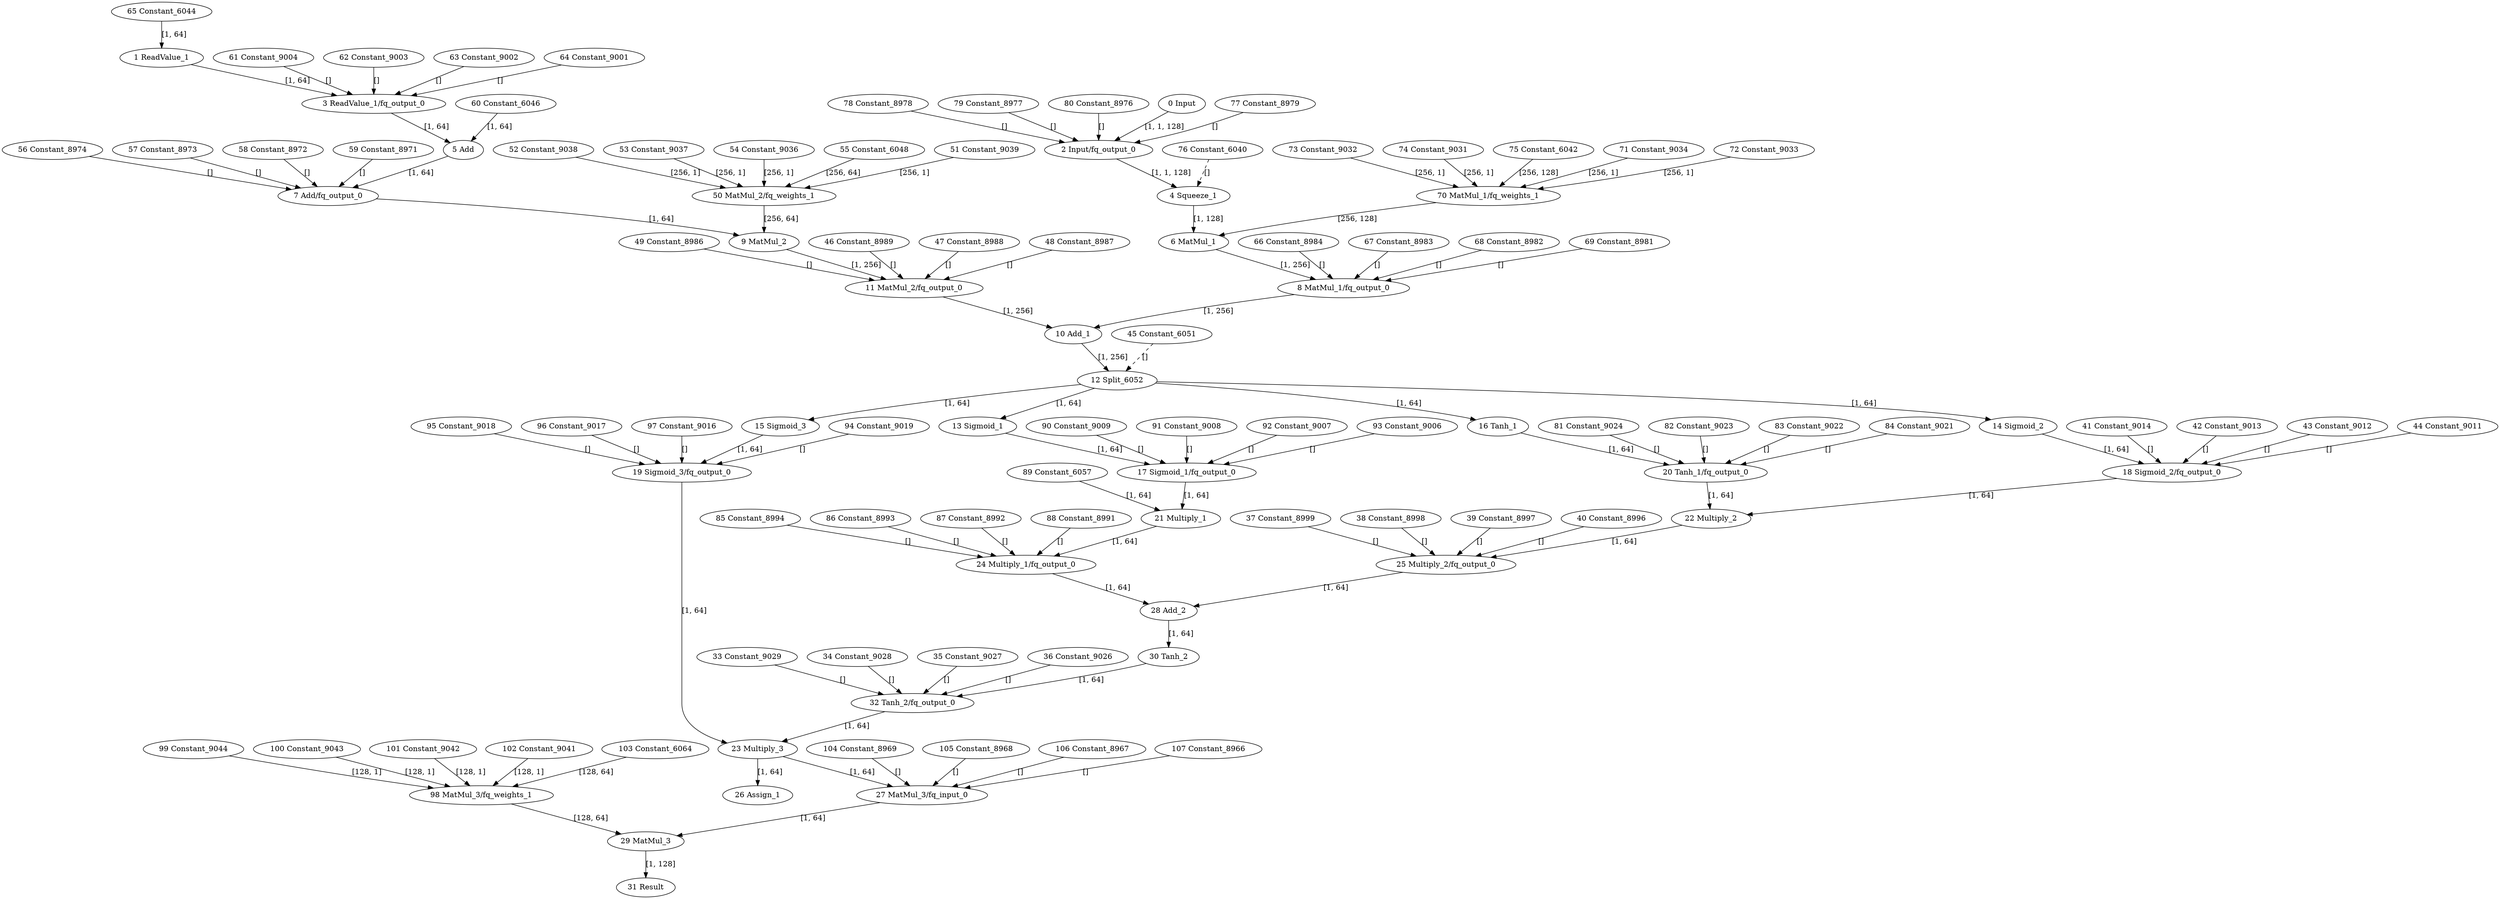 strict digraph  {
"0 Input" [id=0, type=Parameter];
"1 ReadValue_1" [id=1, type=ReadValue];
"2 Input/fq_output_0" [id=2, type=FakeQuantize];
"3 ReadValue_1/fq_output_0" [id=3, type=FakeQuantize];
"4 Squeeze_1" [id=4, type=Squeeze];
"5 Add" [id=5, type=Add];
"6 MatMul_1" [id=6, type=MatMul];
"7 Add/fq_output_0" [id=7, type=FakeQuantize];
"8 MatMul_1/fq_output_0" [id=8, type=FakeQuantize];
"9 MatMul_2" [id=9, type=MatMul];
"10 Add_1" [id=10, type=Add];
"11 MatMul_2/fq_output_0" [id=11, type=FakeQuantize];
"12 Split_6052" [id=12, type=Split];
"13 Sigmoid_1" [id=13, type=Sigmoid];
"14 Sigmoid_2" [id=14, type=Sigmoid];
"15 Sigmoid_3" [id=15, type=Sigmoid];
"16 Tanh_1" [id=16, type=Tanh];
"17 Sigmoid_1/fq_output_0" [id=17, type=FakeQuantize];
"18 Sigmoid_2/fq_output_0" [id=18, type=FakeQuantize];
"19 Sigmoid_3/fq_output_0" [id=19, type=FakeQuantize];
"20 Tanh_1/fq_output_0" [id=20, type=FakeQuantize];
"21 Multiply_1" [id=21, type=Multiply];
"22 Multiply_2" [id=22, type=Multiply];
"23 Multiply_3" [id=23, type=Multiply];
"24 Multiply_1/fq_output_0" [id=24, type=FakeQuantize];
"25 Multiply_2/fq_output_0" [id=25, type=FakeQuantize];
"26 Assign_1" [id=26, type=Assign];
"27 MatMul_3/fq_input_0" [id=27, type=FakeQuantize];
"28 Add_2" [id=28, type=Add];
"29 MatMul_3" [id=29, type=MatMul];
"30 Tanh_2" [id=30, type=Tanh];
"31 Result" [id=31, type=Result];
"32 Tanh_2/fq_output_0" [id=32, type=FakeQuantize];
"33 Constant_9029" [id=33, type=Constant];
"34 Constant_9028" [id=34, type=Constant];
"35 Constant_9027" [id=35, type=Constant];
"36 Constant_9026" [id=36, type=Constant];
"37 Constant_8999" [id=37, type=Constant];
"38 Constant_8998" [id=38, type=Constant];
"39 Constant_8997" [id=39, type=Constant];
"40 Constant_8996" [id=40, type=Constant];
"41 Constant_9014" [id=41, type=Constant];
"42 Constant_9013" [id=42, type=Constant];
"43 Constant_9012" [id=43, type=Constant];
"44 Constant_9011" [id=44, type=Constant];
"45 Constant_6051" [id=45, type=Constant];
"46 Constant_8989" [id=46, type=Constant];
"47 Constant_8988" [id=47, type=Constant];
"48 Constant_8987" [id=48, type=Constant];
"49 Constant_8986" [id=49, type=Constant];
"50 MatMul_2/fq_weights_1" [id=50, type=FakeQuantize];
"51 Constant_9039" [id=51, type=Constant];
"52 Constant_9038" [id=52, type=Constant];
"53 Constant_9037" [id=53, type=Constant];
"54 Constant_9036" [id=54, type=Constant];
"55 Constant_6048" [id=55, type=Constant];
"56 Constant_8974" [id=56, type=Constant];
"57 Constant_8973" [id=57, type=Constant];
"58 Constant_8972" [id=58, type=Constant];
"59 Constant_8971" [id=59, type=Constant];
"60 Constant_6046" [id=60, type=Constant];
"61 Constant_9004" [id=61, type=Constant];
"62 Constant_9003" [id=62, type=Constant];
"63 Constant_9002" [id=63, type=Constant];
"64 Constant_9001" [id=64, type=Constant];
"65 Constant_6044" [id=65, type=Constant];
"66 Constant_8984" [id=66, type=Constant];
"67 Constant_8983" [id=67, type=Constant];
"68 Constant_8982" [id=68, type=Constant];
"69 Constant_8981" [id=69, type=Constant];
"70 MatMul_1/fq_weights_1" [id=70, type=FakeQuantize];
"71 Constant_9034" [id=71, type=Constant];
"72 Constant_9033" [id=72, type=Constant];
"73 Constant_9032" [id=73, type=Constant];
"74 Constant_9031" [id=74, type=Constant];
"75 Constant_6042" [id=75, type=Constant];
"76 Constant_6040" [id=76, type=Constant];
"77 Constant_8979" [id=77, type=Constant];
"78 Constant_8978" [id=78, type=Constant];
"79 Constant_8977" [id=79, type=Constant];
"80 Constant_8976" [id=80, type=Constant];
"81 Constant_9024" [id=81, type=Constant];
"82 Constant_9023" [id=82, type=Constant];
"83 Constant_9022" [id=83, type=Constant];
"84 Constant_9021" [id=84, type=Constant];
"85 Constant_8994" [id=85, type=Constant];
"86 Constant_8993" [id=86, type=Constant];
"87 Constant_8992" [id=87, type=Constant];
"88 Constant_8991" [id=88, type=Constant];
"89 Constant_6057" [id=89, type=Constant];
"90 Constant_9009" [id=90, type=Constant];
"91 Constant_9008" [id=91, type=Constant];
"92 Constant_9007" [id=92, type=Constant];
"93 Constant_9006" [id=93, type=Constant];
"94 Constant_9019" [id=94, type=Constant];
"95 Constant_9018" [id=95, type=Constant];
"96 Constant_9017" [id=96, type=Constant];
"97 Constant_9016" [id=97, type=Constant];
"98 MatMul_3/fq_weights_1" [id=98, type=FakeQuantize];
"99 Constant_9044" [id=99, type=Constant];
"100 Constant_9043" [id=100, type=Constant];
"101 Constant_9042" [id=101, type=Constant];
"102 Constant_9041" [id=102, type=Constant];
"103 Constant_6064" [id=103, type=Constant];
"104 Constant_8969" [id=104, type=Constant];
"105 Constant_8968" [id=105, type=Constant];
"106 Constant_8967" [id=106, type=Constant];
"107 Constant_8966" [id=107, type=Constant];
"0 Input" -> "2 Input/fq_output_0"  [label="[1, 1, 128]", style=solid];
"1 ReadValue_1" -> "3 ReadValue_1/fq_output_0"  [label="[1, 64]", style=solid];
"2 Input/fq_output_0" -> "4 Squeeze_1"  [label="[1, 1, 128]", style=solid];
"3 ReadValue_1/fq_output_0" -> "5 Add"  [label="[1, 64]", style=solid];
"4 Squeeze_1" -> "6 MatMul_1"  [label="[1, 128]", style=solid];
"5 Add" -> "7 Add/fq_output_0"  [label="[1, 64]", style=solid];
"6 MatMul_1" -> "8 MatMul_1/fq_output_0"  [label="[1, 256]", style=solid];
"7 Add/fq_output_0" -> "9 MatMul_2"  [label="[1, 64]", style=solid];
"8 MatMul_1/fq_output_0" -> "10 Add_1"  [label="[1, 256]", style=solid];
"9 MatMul_2" -> "11 MatMul_2/fq_output_0"  [label="[1, 256]", style=solid];
"10 Add_1" -> "12 Split_6052"  [label="[1, 256]", style=solid];
"11 MatMul_2/fq_output_0" -> "10 Add_1"  [label="[1, 256]", style=solid];
"12 Split_6052" -> "13 Sigmoid_1"  [label="[1, 64]", style=solid];
"12 Split_6052" -> "14 Sigmoid_2"  [label="[1, 64]", style=solid];
"12 Split_6052" -> "15 Sigmoid_3"  [label="[1, 64]", style=solid];
"12 Split_6052" -> "16 Tanh_1"  [label="[1, 64]", style=solid];
"13 Sigmoid_1" -> "17 Sigmoid_1/fq_output_0"  [label="[1, 64]", style=solid];
"14 Sigmoid_2" -> "18 Sigmoid_2/fq_output_0"  [label="[1, 64]", style=solid];
"15 Sigmoid_3" -> "19 Sigmoid_3/fq_output_0"  [label="[1, 64]", style=solid];
"16 Tanh_1" -> "20 Tanh_1/fq_output_0"  [label="[1, 64]", style=solid];
"17 Sigmoid_1/fq_output_0" -> "21 Multiply_1"  [label="[1, 64]", style=solid];
"18 Sigmoid_2/fq_output_0" -> "22 Multiply_2"  [label="[1, 64]", style=solid];
"19 Sigmoid_3/fq_output_0" -> "23 Multiply_3"  [label="[1, 64]", style=solid];
"20 Tanh_1/fq_output_0" -> "22 Multiply_2"  [label="[1, 64]", style=solid];
"21 Multiply_1" -> "24 Multiply_1/fq_output_0"  [label="[1, 64]", style=solid];
"22 Multiply_2" -> "25 Multiply_2/fq_output_0"  [label="[1, 64]", style=solid];
"23 Multiply_3" -> "26 Assign_1"  [label="[1, 64]", style=solid];
"23 Multiply_3" -> "27 MatMul_3/fq_input_0"  [label="[1, 64]", style=solid];
"24 Multiply_1/fq_output_0" -> "28 Add_2"  [label="[1, 64]", style=solid];
"25 Multiply_2/fq_output_0" -> "28 Add_2"  [label="[1, 64]", style=solid];
"27 MatMul_3/fq_input_0" -> "29 MatMul_3"  [label="[1, 64]", style=solid];
"28 Add_2" -> "30 Tanh_2"  [label="[1, 64]", style=solid];
"29 MatMul_3" -> "31 Result"  [label="[1, 128]", style=solid];
"30 Tanh_2" -> "32 Tanh_2/fq_output_0"  [label="[1, 64]", style=solid];
"32 Tanh_2/fq_output_0" -> "23 Multiply_3"  [label="[1, 64]", style=solid];
"33 Constant_9029" -> "32 Tanh_2/fq_output_0"  [label="[]", style=solid];
"34 Constant_9028" -> "32 Tanh_2/fq_output_0"  [label="[]", style=solid];
"35 Constant_9027" -> "32 Tanh_2/fq_output_0"  [label="[]", style=solid];
"36 Constant_9026" -> "32 Tanh_2/fq_output_0"  [label="[]", style=solid];
"37 Constant_8999" -> "25 Multiply_2/fq_output_0"  [label="[]", style=solid];
"38 Constant_8998" -> "25 Multiply_2/fq_output_0"  [label="[]", style=solid];
"39 Constant_8997" -> "25 Multiply_2/fq_output_0"  [label="[]", style=solid];
"40 Constant_8996" -> "25 Multiply_2/fq_output_0"  [label="[]", style=solid];
"41 Constant_9014" -> "18 Sigmoid_2/fq_output_0"  [label="[]", style=solid];
"42 Constant_9013" -> "18 Sigmoid_2/fq_output_0"  [label="[]", style=solid];
"43 Constant_9012" -> "18 Sigmoid_2/fq_output_0"  [label="[]", style=solid];
"44 Constant_9011" -> "18 Sigmoid_2/fq_output_0"  [label="[]", style=solid];
"45 Constant_6051" -> "12 Split_6052"  [label="[]", style=dashed];
"46 Constant_8989" -> "11 MatMul_2/fq_output_0"  [label="[]", style=solid];
"47 Constant_8988" -> "11 MatMul_2/fq_output_0"  [label="[]", style=solid];
"48 Constant_8987" -> "11 MatMul_2/fq_output_0"  [label="[]", style=solid];
"49 Constant_8986" -> "11 MatMul_2/fq_output_0"  [label="[]", style=solid];
"50 MatMul_2/fq_weights_1" -> "9 MatMul_2"  [label="[256, 64]", style=solid];
"51 Constant_9039" -> "50 MatMul_2/fq_weights_1"  [label="[256, 1]", style=solid];
"52 Constant_9038" -> "50 MatMul_2/fq_weights_1"  [label="[256, 1]", style=solid];
"53 Constant_9037" -> "50 MatMul_2/fq_weights_1"  [label="[256, 1]", style=solid];
"54 Constant_9036" -> "50 MatMul_2/fq_weights_1"  [label="[256, 1]", style=solid];
"55 Constant_6048" -> "50 MatMul_2/fq_weights_1"  [label="[256, 64]", style=solid];
"56 Constant_8974" -> "7 Add/fq_output_0"  [label="[]", style=solid];
"57 Constant_8973" -> "7 Add/fq_output_0"  [label="[]", style=solid];
"58 Constant_8972" -> "7 Add/fq_output_0"  [label="[]", style=solid];
"59 Constant_8971" -> "7 Add/fq_output_0"  [label="[]", style=solid];
"60 Constant_6046" -> "5 Add"  [label="[1, 64]", style=solid];
"61 Constant_9004" -> "3 ReadValue_1/fq_output_0"  [label="[]", style=solid];
"62 Constant_9003" -> "3 ReadValue_1/fq_output_0"  [label="[]", style=solid];
"63 Constant_9002" -> "3 ReadValue_1/fq_output_0"  [label="[]", style=solid];
"64 Constant_9001" -> "3 ReadValue_1/fq_output_0"  [label="[]", style=solid];
"65 Constant_6044" -> "1 ReadValue_1"  [label="[1, 64]", style=solid];
"66 Constant_8984" -> "8 MatMul_1/fq_output_0"  [label="[]", style=solid];
"67 Constant_8983" -> "8 MatMul_1/fq_output_0"  [label="[]", style=solid];
"68 Constant_8982" -> "8 MatMul_1/fq_output_0"  [label="[]", style=solid];
"69 Constant_8981" -> "8 MatMul_1/fq_output_0"  [label="[]", style=solid];
"70 MatMul_1/fq_weights_1" -> "6 MatMul_1"  [label="[256, 128]", style=solid];
"71 Constant_9034" -> "70 MatMul_1/fq_weights_1"  [label="[256, 1]", style=solid];
"72 Constant_9033" -> "70 MatMul_1/fq_weights_1"  [label="[256, 1]", style=solid];
"73 Constant_9032" -> "70 MatMul_1/fq_weights_1"  [label="[256, 1]", style=solid];
"74 Constant_9031" -> "70 MatMul_1/fq_weights_1"  [label="[256, 1]", style=solid];
"75 Constant_6042" -> "70 MatMul_1/fq_weights_1"  [label="[256, 128]", style=solid];
"76 Constant_6040" -> "4 Squeeze_1"  [label="[]", style=dashed];
"77 Constant_8979" -> "2 Input/fq_output_0"  [label="[]", style=solid];
"78 Constant_8978" -> "2 Input/fq_output_0"  [label="[]", style=solid];
"79 Constant_8977" -> "2 Input/fq_output_0"  [label="[]", style=solid];
"80 Constant_8976" -> "2 Input/fq_output_0"  [label="[]", style=solid];
"81 Constant_9024" -> "20 Tanh_1/fq_output_0"  [label="[]", style=solid];
"82 Constant_9023" -> "20 Tanh_1/fq_output_0"  [label="[]", style=solid];
"83 Constant_9022" -> "20 Tanh_1/fq_output_0"  [label="[]", style=solid];
"84 Constant_9021" -> "20 Tanh_1/fq_output_0"  [label="[]", style=solid];
"85 Constant_8994" -> "24 Multiply_1/fq_output_0"  [label="[]", style=solid];
"86 Constant_8993" -> "24 Multiply_1/fq_output_0"  [label="[]", style=solid];
"87 Constant_8992" -> "24 Multiply_1/fq_output_0"  [label="[]", style=solid];
"88 Constant_8991" -> "24 Multiply_1/fq_output_0"  [label="[]", style=solid];
"89 Constant_6057" -> "21 Multiply_1"  [label="[1, 64]", style=solid];
"90 Constant_9009" -> "17 Sigmoid_1/fq_output_0"  [label="[]", style=solid];
"91 Constant_9008" -> "17 Sigmoid_1/fq_output_0"  [label="[]", style=solid];
"92 Constant_9007" -> "17 Sigmoid_1/fq_output_0"  [label="[]", style=solid];
"93 Constant_9006" -> "17 Sigmoid_1/fq_output_0"  [label="[]", style=solid];
"94 Constant_9019" -> "19 Sigmoid_3/fq_output_0"  [label="[]", style=solid];
"95 Constant_9018" -> "19 Sigmoid_3/fq_output_0"  [label="[]", style=solid];
"96 Constant_9017" -> "19 Sigmoid_3/fq_output_0"  [label="[]", style=solid];
"97 Constant_9016" -> "19 Sigmoid_3/fq_output_0"  [label="[]", style=solid];
"98 MatMul_3/fq_weights_1" -> "29 MatMul_3"  [label="[128, 64]", style=solid];
"99 Constant_9044" -> "98 MatMul_3/fq_weights_1"  [label="[128, 1]", style=solid];
"100 Constant_9043" -> "98 MatMul_3/fq_weights_1"  [label="[128, 1]", style=solid];
"101 Constant_9042" -> "98 MatMul_3/fq_weights_1"  [label="[128, 1]", style=solid];
"102 Constant_9041" -> "98 MatMul_3/fq_weights_1"  [label="[128, 1]", style=solid];
"103 Constant_6064" -> "98 MatMul_3/fq_weights_1"  [label="[128, 64]", style=solid];
"104 Constant_8969" -> "27 MatMul_3/fq_input_0"  [label="[]", style=solid];
"105 Constant_8968" -> "27 MatMul_3/fq_input_0"  [label="[]", style=solid];
"106 Constant_8967" -> "27 MatMul_3/fq_input_0"  [label="[]", style=solid];
"107 Constant_8966" -> "27 MatMul_3/fq_input_0"  [label="[]", style=solid];
}
